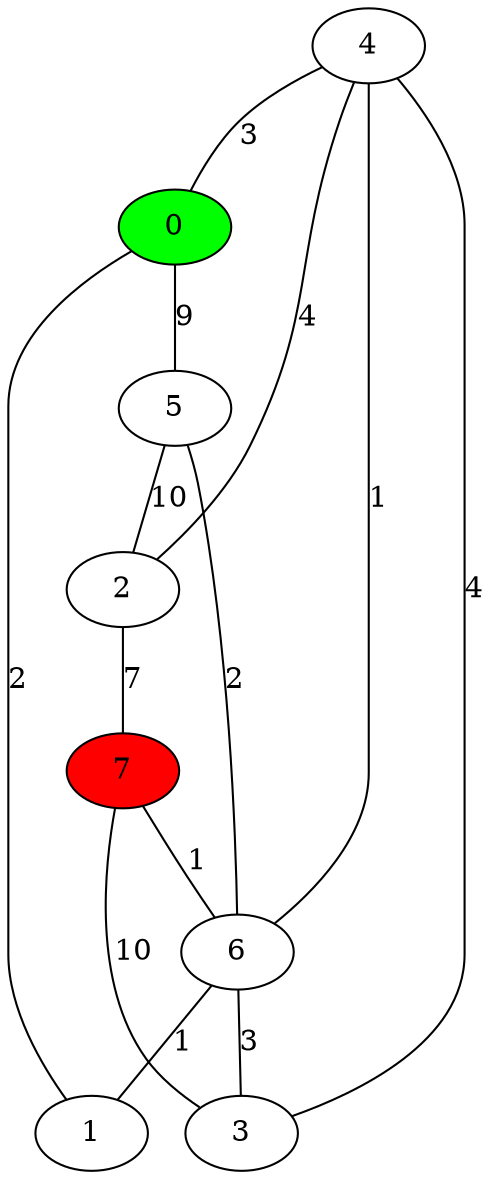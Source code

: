 graph easy {
  0 [style=filled,fillcolor=green]
  7 [style=filled,fillcolor=red]
  4 -- 3 [weight=7,label=4]
  6 -- 1 [weight=10,label=1]
  0 -- 5 [weight=2,label=9]
  6 -- 5 [weight=9,label=2]
  0 -- 1 [weight=9,label=2]
  2 -- 7 [weight=4,label=7]
  4 -- 6 [weight=10,label=1]
  4 -- 0 [weight=8,label=3]
  5 -- 2 [weight=1,label=10]
  7 -- 6 [weight=10,label=1]
  4 -- 2 [weight=7,label=4]
  3 -- 7 [weight=1,label=10]
  6 -- 3 [weight=8,label=3]
}
